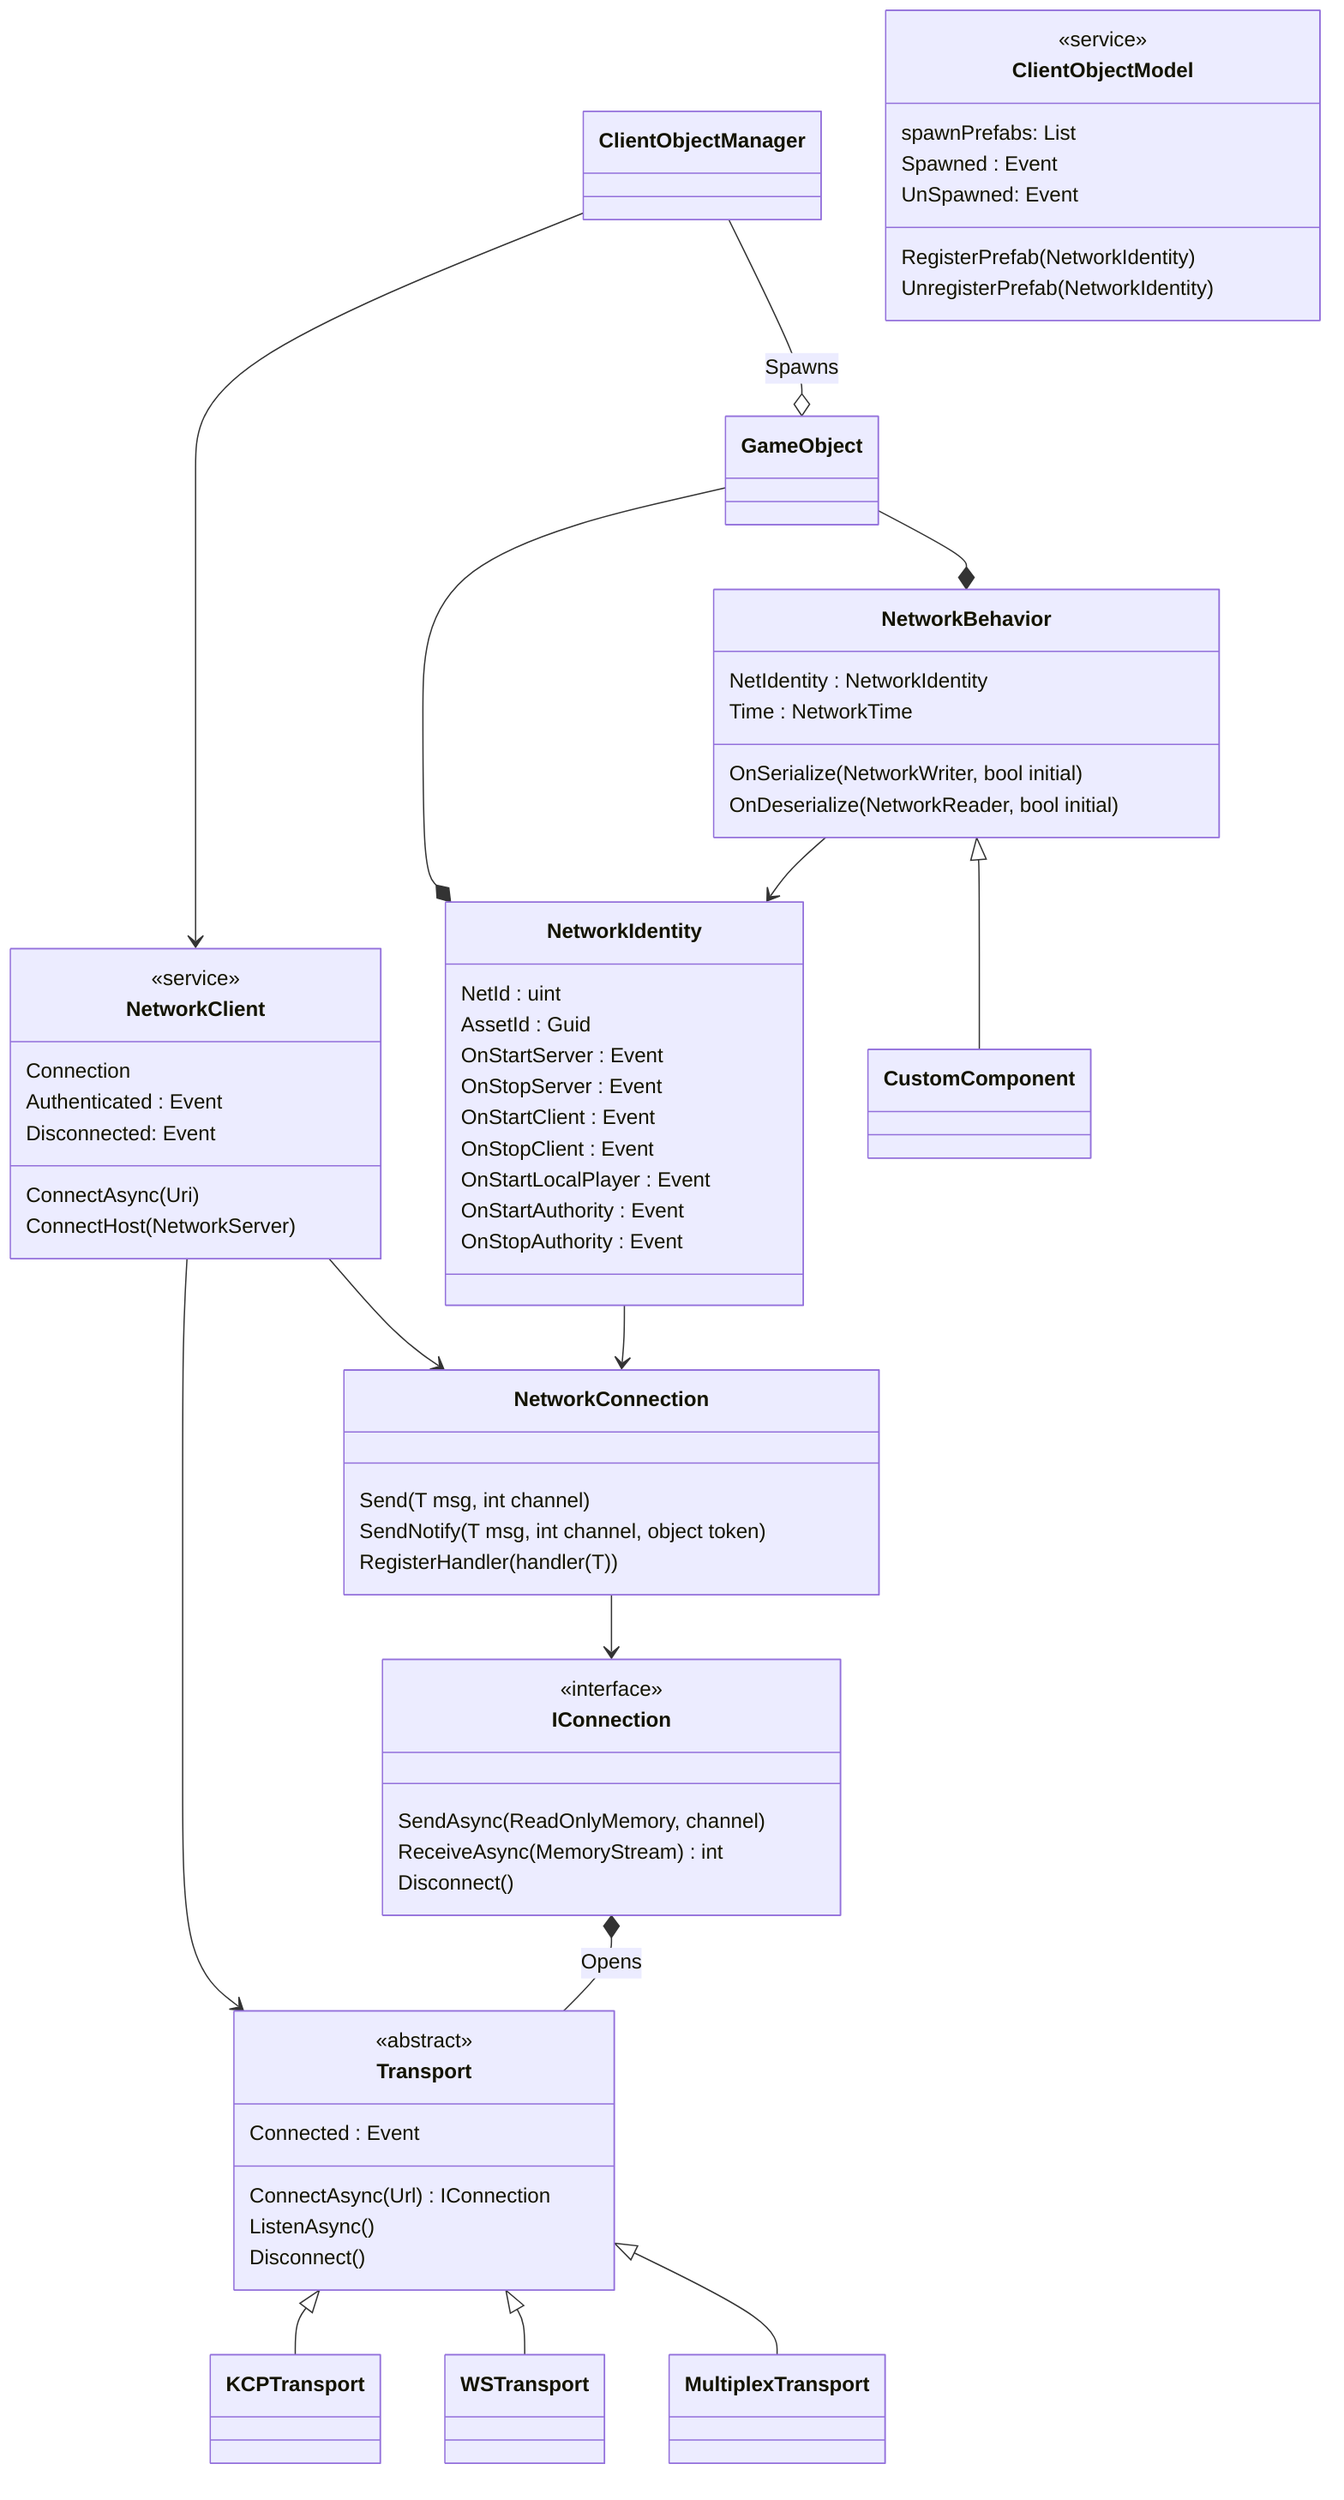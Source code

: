 classDiagram

    ClientObjectManager --> NetworkClient
    NetworkClient --> Transport

    IConnection *-- Transport : Opens
    NetworkConnection --> IConnection
    NetworkClient --> NetworkConnection

    ClientObjectManager --o GameObject : Spawns
    GameObject --* NetworkIdentity
    NetworkIdentity --> NetworkConnection
    GameObject --* NetworkBehavior
    NetworkBehavior --> NetworkIdentity

    Transport <|-- KCPTransport
    Transport <|-- WSTransport
    Transport <|-- MultiplexTransport


    class Transport {
        <<abstract>>
        <<service>>
        Connected : Event<IConnection>
        ConnectAsync(Url) IConnection
        ListenAsync()
        Disconnect()
    }

    class IConnection {
        <<interface>>
        SendAsync(ReadOnlyMemory<byte>, channel)
        ReceiveAsync(MemoryStream) int
        Disconnect()
    }

    class NetworkConnection {
        Send(T msg, int channel)
        SendNotify(T msg, int channel, object token)
        RegisterHandler(handler(T))
    }

    class NetworkClient {
        <<service>>
        Connection
        Authenticated : Event<INetworkConnection>
        Disconnected: Event<INetworkConnection>
        ConnectAsync(Uri)
        ConnectHost(NetworkServer)
    }

    class NetworkIdentity {
        NetId : uint
        AssetId : Guid
        OnStartServer : Event
        OnStopServer : Event
        OnStartClient : Event
        OnStopClient : Event
        OnStartLocalPlayer : Event
        OnStartAuthority : Event
        OnStopAuthority : Event
    }

    class NetworkBehavior {
        NetIdentity : NetworkIdentity
        Time : NetworkTime
        OnSerialize(NetworkWriter, bool initial)
        OnDeserialize(NetworkReader, bool initial)
    }

    NetworkBehavior <|-- CustomComponent

    class ClientObjectModel {
        <<service>>
        spawnPrefabs: List<NetworkIdentity>
        Spawned : Event
        UnSpawned: Event
        RegisterPrefab(NetworkIdentity)
        UnregisterPrefab(NetworkIdentity)
    }